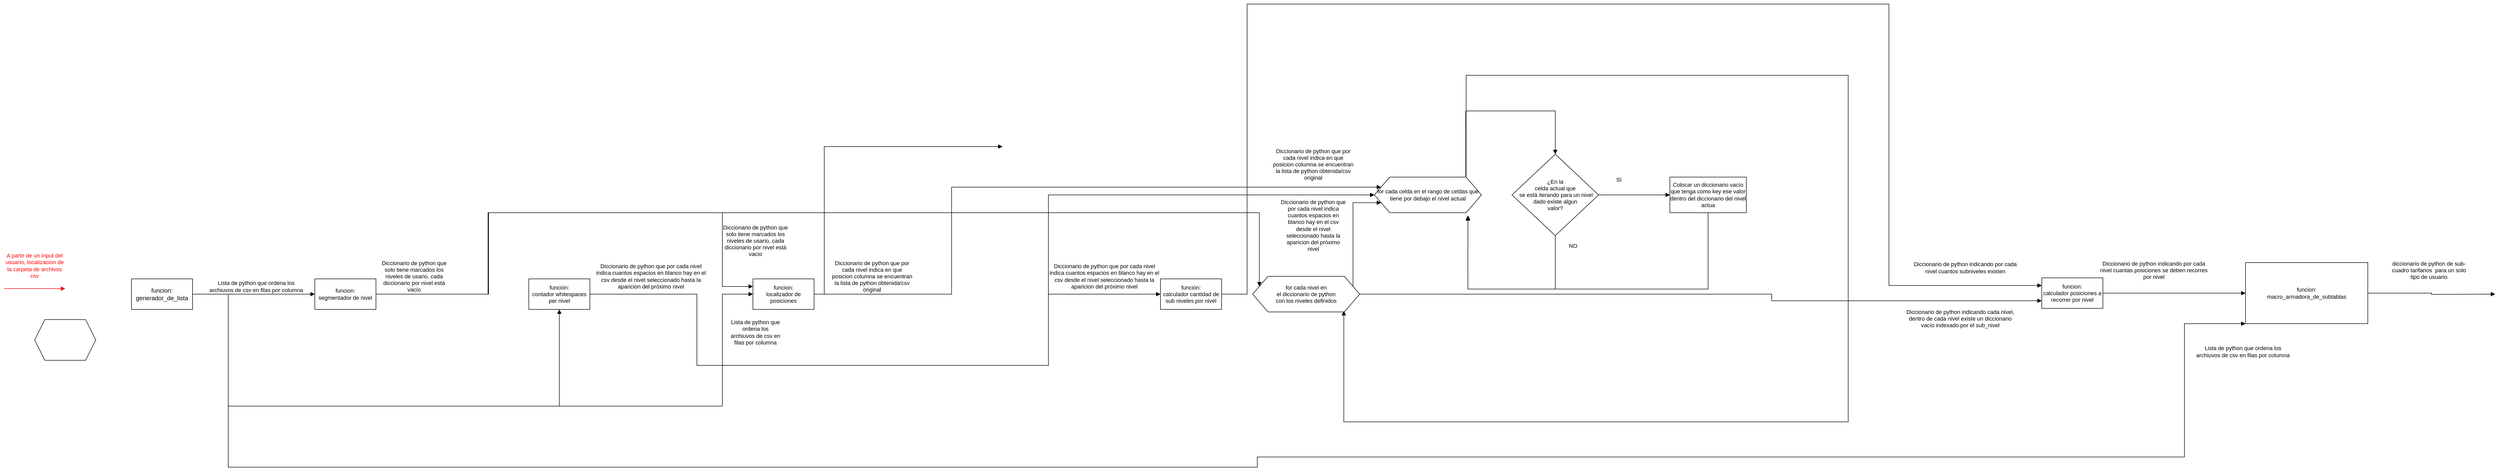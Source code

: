 <mxfile version="21.3.6" type="github">
  <diagram name="Página-1" id="Urwu7qwTcOLkvCBN5Y3i">
    <mxGraphModel dx="903" dy="1714" grid="1" gridSize="10" guides="1" tooltips="1" connect="1" arrows="1" fold="1" page="1" pageScale="1" pageWidth="1654" pageHeight="1169" math="0" shadow="0">
      <root>
        <mxCell id="0" />
        <mxCell id="1" parent="0" />
        <mxCell id="-mFsq0soXuWweNvaHCEV-4" style="edgeStyle=orthogonalEdgeStyle;shape=connector;rounded=0;orthogonalLoop=1;jettySize=auto;html=1;labelBackgroundColor=default;strokeColor=#FF0000;fontFamily=Helvetica;fontSize=11;fontColor=default;endArrow=block;endFill=1;" edge="1" parent="1">
          <mxGeometry relative="1" as="geometry">
            <mxPoint x="150" y="259.13" as="targetPoint" />
            <mxPoint x="30" y="259.13" as="sourcePoint" />
          </mxGeometry>
        </mxCell>
        <mxCell id="-mFsq0soXuWweNvaHCEV-6" style="edgeStyle=orthogonalEdgeStyle;shape=connector;rounded=0;orthogonalLoop=1;jettySize=auto;html=1;labelBackgroundColor=default;strokeColor=default;fontFamily=Helvetica;fontSize=11;fontColor=default;endArrow=block;endFill=1;" edge="1" parent="1" source="-mFsq0soXuWweNvaHCEV-1" target="-mFsq0soXuWweNvaHCEV-8">
          <mxGeometry relative="1" as="geometry">
            <mxPoint x="710" y="270" as="targetPoint" />
          </mxGeometry>
        </mxCell>
        <mxCell id="-mFsq0soXuWweNvaHCEV-11" style="edgeStyle=orthogonalEdgeStyle;shape=connector;rounded=0;orthogonalLoop=1;jettySize=auto;html=1;labelBackgroundColor=default;strokeColor=default;fontFamily=Helvetica;fontSize=11;fontColor=default;endArrow=block;endFill=1;" edge="1" parent="1" source="-mFsq0soXuWweNvaHCEV-1" target="-mFsq0soXuWweNvaHCEV-13">
          <mxGeometry relative="1" as="geometry">
            <mxPoint x="960" y="460" as="targetPoint" />
            <Array as="points">
              <mxPoint x="470" y="270" />
              <mxPoint x="470" y="490" />
              <mxPoint x="1120" y="490" />
            </Array>
          </mxGeometry>
        </mxCell>
        <mxCell id="-mFsq0soXuWweNvaHCEV-17" style="edgeStyle=orthogonalEdgeStyle;shape=connector;rounded=0;orthogonalLoop=1;jettySize=auto;html=1;labelBackgroundColor=default;strokeColor=default;fontFamily=Helvetica;fontSize=11;fontColor=default;endArrow=block;endFill=1;entryX=0;entryY=0.5;entryDx=0;entryDy=0;" edge="1" parent="1" source="-mFsq0soXuWweNvaHCEV-1" target="-mFsq0soXuWweNvaHCEV-16">
          <mxGeometry relative="1" as="geometry">
            <mxPoint x="1470" y="360" as="targetPoint" />
            <Array as="points">
              <mxPoint x="470" y="270" />
              <mxPoint x="470" y="490" />
              <mxPoint x="1440" y="490" />
              <mxPoint x="1440" y="270" />
            </Array>
          </mxGeometry>
        </mxCell>
        <mxCell id="-mFsq0soXuWweNvaHCEV-52" style="edgeStyle=orthogonalEdgeStyle;shape=connector;rounded=0;orthogonalLoop=1;jettySize=auto;html=1;labelBackgroundColor=default;strokeColor=default;fontFamily=Helvetica;fontSize=11;fontColor=default;endArrow=block;endFill=1;entryX=0;entryY=1;entryDx=0;entryDy=0;" edge="1" parent="1" source="-mFsq0soXuWweNvaHCEV-1" target="-mFsq0soXuWweNvaHCEV-49">
          <mxGeometry relative="1" as="geometry">
            <mxPoint x="2772.286" y="560" as="targetPoint" />
            <Array as="points">
              <mxPoint x="470" y="270" />
              <mxPoint x="470" y="610" />
              <mxPoint x="2490" y="610" />
              <mxPoint x="2490" y="590" />
              <mxPoint x="4310" y="590" />
              <mxPoint x="4310" y="328" />
            </Array>
          </mxGeometry>
        </mxCell>
        <mxCell id="-mFsq0soXuWweNvaHCEV-1" value="funcion:&lt;br&gt;generador_de_lista" style="rounded=0;whiteSpace=wrap;html=1;" vertex="1" parent="1">
          <mxGeometry x="280" y="240" width="120" height="60" as="geometry" />
        </mxCell>
        <mxCell id="-mFsq0soXuWweNvaHCEV-5" value="A partir de un input del usuario, localizacion de la carpeta de archivos csv" style="text;html=1;strokeColor=none;fillColor=none;align=center;verticalAlign=middle;whiteSpace=wrap;rounded=0;fontSize=11;fontFamily=Helvetica;fontColor=#FF0000;" vertex="1" parent="1">
          <mxGeometry x="30" y="199.13" width="120" height="30" as="geometry" />
        </mxCell>
        <mxCell id="-mFsq0soXuWweNvaHCEV-7" value="Lista de python que ordena los archiuvos de csv en filas por columna" style="text;html=1;strokeColor=none;fillColor=none;align=center;verticalAlign=middle;whiteSpace=wrap;rounded=0;fontSize=11;fontFamily=Helvetica;fontColor=default;" vertex="1" parent="1">
          <mxGeometry x="430" y="240" width="190" height="30" as="geometry" />
        </mxCell>
        <mxCell id="-mFsq0soXuWweNvaHCEV-10" style="edgeStyle=orthogonalEdgeStyle;shape=connector;rounded=0;orthogonalLoop=1;jettySize=auto;html=1;labelBackgroundColor=default;strokeColor=default;fontFamily=Helvetica;fontSize=11;fontColor=default;endArrow=block;endFill=1;entryX=0;entryY=0.25;entryDx=0;entryDy=0;" edge="1" parent="1" source="-mFsq0soXuWweNvaHCEV-8" target="-mFsq0soXuWweNvaHCEV-16">
          <mxGeometry relative="1" as="geometry">
            <mxPoint x="1480" y="130" as="targetPoint" />
            <Array as="points">
              <mxPoint x="980" y="270" />
              <mxPoint x="980" y="110" />
              <mxPoint x="1440" y="110" />
              <mxPoint x="1440" y="255" />
            </Array>
          </mxGeometry>
        </mxCell>
        <mxCell id="-mFsq0soXuWweNvaHCEV-25" style="edgeStyle=orthogonalEdgeStyle;shape=connector;rounded=0;orthogonalLoop=1;jettySize=auto;html=1;labelBackgroundColor=default;strokeColor=default;fontFamily=Helvetica;fontSize=11;fontColor=default;endArrow=block;endFill=1;entryX=0;entryY=0.25;entryDx=0;entryDy=0;" edge="1" parent="1" source="-mFsq0soXuWweNvaHCEV-8" target="-mFsq0soXuWweNvaHCEV-24">
          <mxGeometry relative="1" as="geometry">
            <mxPoint x="2480" y="110" as="targetPoint" />
            <Array as="points">
              <mxPoint x="981" y="270" />
              <mxPoint x="981" y="110" />
              <mxPoint x="2494" y="110" />
            </Array>
          </mxGeometry>
        </mxCell>
        <mxCell id="-mFsq0soXuWweNvaHCEV-8" value="funcion:&lt;br&gt;segmentador de nivel" style="rounded=0;whiteSpace=wrap;html=1;fontFamily=Helvetica;fontSize=11;fontColor=default;" vertex="1" parent="1">
          <mxGeometry x="640" y="240" width="120" height="60" as="geometry" />
        </mxCell>
        <mxCell id="-mFsq0soXuWweNvaHCEV-9" value="Diccionario de python que solo tiene marcados los niveles de usario, cada diccionario por nivel está vacío" style="text;html=1;strokeColor=none;fillColor=none;align=center;verticalAlign=middle;whiteSpace=wrap;rounded=0;fontSize=11;fontFamily=Helvetica;fontColor=default;" vertex="1" parent="1">
          <mxGeometry x="760" y="220" width="150" height="30" as="geometry" />
        </mxCell>
        <mxCell id="-mFsq0soXuWweNvaHCEV-12" value="" style="shape=hexagon;perimeter=hexagonPerimeter2;whiteSpace=wrap;html=1;fixedSize=1;fontFamily=Helvetica;fontSize=11;fontColor=default;" vertex="1" parent="1">
          <mxGeometry x="90" y="320" width="120" height="80" as="geometry" />
        </mxCell>
        <mxCell id="-mFsq0soXuWweNvaHCEV-14" style="edgeStyle=orthogonalEdgeStyle;shape=connector;rounded=0;orthogonalLoop=1;jettySize=auto;html=1;labelBackgroundColor=default;strokeColor=default;fontFamily=Helvetica;fontSize=11;fontColor=default;endArrow=block;endFill=1;entryX=0;entryY=0.5;entryDx=0;entryDy=0;" edge="1" parent="1" source="-mFsq0soXuWweNvaHCEV-13" target="-mFsq0soXuWweNvaHCEV-20">
          <mxGeometry relative="1" as="geometry">
            <mxPoint x="1690" y="400" as="targetPoint" />
            <Array as="points">
              <mxPoint x="1390" y="270" />
              <mxPoint x="1390" y="410" />
              <mxPoint x="2080" y="410" />
              <mxPoint x="2080" y="270" />
            </Array>
          </mxGeometry>
        </mxCell>
        <mxCell id="-mFsq0soXuWweNvaHCEV-28" style="edgeStyle=orthogonalEdgeStyle;shape=connector;rounded=0;orthogonalLoop=1;jettySize=auto;html=1;labelBackgroundColor=default;strokeColor=default;fontFamily=Helvetica;fontSize=11;fontColor=default;endArrow=block;endFill=1;entryX=0;entryY=0.5;entryDx=0;entryDy=0;" edge="1" parent="1" source="-mFsq0soXuWweNvaHCEV-13" target="-mFsq0soXuWweNvaHCEV-27">
          <mxGeometry relative="1" as="geometry">
            <mxPoint x="2080" y="440" as="targetPoint" />
            <Array as="points">
              <mxPoint x="1390" y="270" />
              <mxPoint x="1390" y="410" />
              <mxPoint x="2080" y="410" />
              <mxPoint x="2080" y="75" />
            </Array>
          </mxGeometry>
        </mxCell>
        <mxCell id="-mFsq0soXuWweNvaHCEV-13" value="función:&lt;br&gt;contador whitespaces per nivel" style="rounded=0;whiteSpace=wrap;html=1;fontFamily=Helvetica;fontSize=11;fontColor=default;" vertex="1" parent="1">
          <mxGeometry x="1060" y="240" width="120" height="60" as="geometry" />
        </mxCell>
        <mxCell id="-mFsq0soXuWweNvaHCEV-15" value="Diccionario de python que por cada nivel indica cuantos espacios en blanco hay en el csv desde el nivel seleccionado hasta la aparicion del próximo nivel" style="text;html=1;strokeColor=none;fillColor=none;align=center;verticalAlign=middle;whiteSpace=wrap;rounded=0;fontSize=11;fontFamily=Helvetica;fontColor=default;" vertex="1" parent="1">
          <mxGeometry x="1190" y="220" width="220" height="30" as="geometry" />
        </mxCell>
        <mxCell id="-mFsq0soXuWweNvaHCEV-22" style="edgeStyle=orthogonalEdgeStyle;shape=connector;rounded=0;orthogonalLoop=1;jettySize=auto;html=1;labelBackgroundColor=default;strokeColor=default;fontFamily=Helvetica;fontSize=11;fontColor=default;endArrow=block;endFill=1;entryX=0;entryY=0.25;entryDx=0;entryDy=0;" edge="1" parent="1" source="-mFsq0soXuWweNvaHCEV-16" target="-mFsq0soXuWweNvaHCEV-27">
          <mxGeometry relative="1" as="geometry">
            <mxPoint x="2050" y="-80" as="targetPoint" />
            <Array as="points">
              <mxPoint x="1890" y="270" />
              <mxPoint x="1890" y="60" />
            </Array>
          </mxGeometry>
        </mxCell>
        <mxCell id="-mFsq0soXuWweNvaHCEV-56" style="edgeStyle=orthogonalEdgeStyle;shape=connector;rounded=0;orthogonalLoop=1;jettySize=auto;html=1;labelBackgroundColor=default;strokeColor=default;fontFamily=Helvetica;fontSize=11;fontColor=default;endArrow=block;endFill=1;" edge="1" parent="1" source="-mFsq0soXuWweNvaHCEV-16">
          <mxGeometry relative="1" as="geometry">
            <mxPoint x="1990" y="-20" as="targetPoint" />
            <Array as="points">
              <mxPoint x="1640" y="270" />
              <mxPoint x="1640" y="-20" />
            </Array>
          </mxGeometry>
        </mxCell>
        <mxCell id="-mFsq0soXuWweNvaHCEV-16" value="funcion:&lt;br&gt;localizador de posiciones" style="rounded=0;whiteSpace=wrap;html=1;fontFamily=Helvetica;fontSize=11;fontColor=default;" vertex="1" parent="1">
          <mxGeometry x="1500" y="240" width="120" height="60" as="geometry" />
        </mxCell>
        <mxCell id="-mFsq0soXuWweNvaHCEV-18" value="Diccionario de python que solo tiene marcados los niveles de usario, cada diccionario por nivel está vacío" style="text;html=1;strokeColor=none;fillColor=none;align=center;verticalAlign=middle;whiteSpace=wrap;rounded=0;fontSize=11;fontFamily=Helvetica;fontColor=default;" vertex="1" parent="1">
          <mxGeometry x="1430" y="150" width="150" height="30" as="geometry" />
        </mxCell>
        <mxCell id="-mFsq0soXuWweNvaHCEV-19" value="Lista de python que ordena los archiuvos de csv en filas por columna" style="text;html=1;strokeColor=none;fillColor=none;align=center;verticalAlign=middle;whiteSpace=wrap;rounded=0;fontSize=11;fontFamily=Helvetica;fontColor=default;" vertex="1" parent="1">
          <mxGeometry x="1455" y="330" width="100" height="30" as="geometry" />
        </mxCell>
        <mxCell id="-mFsq0soXuWweNvaHCEV-44" style="edgeStyle=orthogonalEdgeStyle;shape=connector;rounded=0;orthogonalLoop=1;jettySize=auto;html=1;labelBackgroundColor=default;strokeColor=default;fontFamily=Helvetica;fontSize=11;fontColor=default;endArrow=block;endFill=1;entryX=0;entryY=0.25;entryDx=0;entryDy=0;" edge="1" parent="1" source="-mFsq0soXuWweNvaHCEV-20" target="-mFsq0soXuWweNvaHCEV-43">
          <mxGeometry relative="1" as="geometry">
            <mxPoint x="3830" y="220" as="targetPoint" />
            <Array as="points">
              <mxPoint x="2470" y="270" />
              <mxPoint x="2470" y="-300" />
              <mxPoint x="3730" y="-300" />
              <mxPoint x="3730" y="253" />
            </Array>
          </mxGeometry>
        </mxCell>
        <mxCell id="-mFsq0soXuWweNvaHCEV-20" value="función:&lt;br&gt;calculador cantidad de sub niveles por nivel" style="rounded=0;whiteSpace=wrap;html=1;fontFamily=Helvetica;fontSize=11;fontColor=default;" vertex="1" parent="1">
          <mxGeometry x="2300" y="240" width="120" height="60" as="geometry" />
        </mxCell>
        <mxCell id="-mFsq0soXuWweNvaHCEV-21" value="Diccionario de python que por cada nivel indica cuantos espacios en blanco hay en el csv desde el nivel seleccionado hasta la aparicion del próximo nivel" style="text;html=1;strokeColor=none;fillColor=none;align=center;verticalAlign=middle;whiteSpace=wrap;rounded=0;fontSize=11;fontFamily=Helvetica;fontColor=default;" vertex="1" parent="1">
          <mxGeometry x="2080" y="220" width="220" height="30" as="geometry" />
        </mxCell>
        <mxCell id="-mFsq0soXuWweNvaHCEV-23" value="Diccionario de python que por cada nivel indica en que posicion columna se encuentran la lista de python obtenida/csv original" style="text;html=1;strokeColor=none;fillColor=none;align=center;verticalAlign=middle;whiteSpace=wrap;rounded=0;fontSize=11;fontFamily=Helvetica;fontColor=default;" vertex="1" parent="1">
          <mxGeometry x="1654" y="220" width="160" height="30" as="geometry" />
        </mxCell>
        <mxCell id="-mFsq0soXuWweNvaHCEV-26" style="edgeStyle=orthogonalEdgeStyle;shape=connector;rounded=0;orthogonalLoop=1;jettySize=auto;html=1;exitX=1;exitY=0.25;exitDx=0;exitDy=0;labelBackgroundColor=default;strokeColor=default;fontFamily=Helvetica;fontSize=11;fontColor=default;endArrow=block;endFill=1;entryX=0;entryY=0.75;entryDx=0;entryDy=0;" edge="1" parent="1" source="-mFsq0soXuWweNvaHCEV-24" target="-mFsq0soXuWweNvaHCEV-27">
          <mxGeometry relative="1" as="geometry">
            <mxPoint x="2678" y="110" as="targetPoint" />
            <Array as="points">
              <mxPoint x="2678" y="90" />
            </Array>
          </mxGeometry>
        </mxCell>
        <mxCell id="-mFsq0soXuWweNvaHCEV-40" style="edgeStyle=orthogonalEdgeStyle;shape=connector;rounded=0;orthogonalLoop=1;jettySize=auto;html=1;labelBackgroundColor=default;strokeColor=default;fontFamily=Helvetica;fontSize=11;fontColor=default;endArrow=block;endFill=1;entryX=0;entryY=0.75;entryDx=0;entryDy=0;" edge="1" parent="1" source="-mFsq0soXuWweNvaHCEV-24" target="-mFsq0soXuWweNvaHCEV-43">
          <mxGeometry relative="1" as="geometry">
            <mxPoint x="3890" y="280" as="targetPoint" />
            <Array as="points">
              <mxPoint x="3500" y="270" />
              <mxPoint x="3500" y="283" />
            </Array>
          </mxGeometry>
        </mxCell>
        <mxCell id="-mFsq0soXuWweNvaHCEV-24" value="for cada nivel en &lt;br&gt;el diccionario de python &lt;br&gt;con los niveles definidos" style="shape=hexagon;perimeter=hexagonPerimeter2;whiteSpace=wrap;html=1;fixedSize=1;fontFamily=Helvetica;fontSize=11;fontColor=default;size=30;" vertex="1" parent="1">
          <mxGeometry x="2481" y="235" width="210" height="70" as="geometry" />
        </mxCell>
        <mxCell id="-mFsq0soXuWweNvaHCEV-36" style="edgeStyle=orthogonalEdgeStyle;shape=connector;rounded=0;orthogonalLoop=1;jettySize=auto;html=1;labelBackgroundColor=default;strokeColor=default;fontFamily=Helvetica;fontSize=11;fontColor=default;endArrow=block;endFill=1;exitX=0.854;exitY=-0.019;exitDx=0;exitDy=0;exitPerimeter=0;entryX=0.5;entryY=0;entryDx=0;entryDy=0;" edge="1" parent="1" source="-mFsq0soXuWweNvaHCEV-27" target="-mFsq0soXuWweNvaHCEV-29">
          <mxGeometry relative="1" as="geometry">
            <mxPoint x="3000" y="-80" as="targetPoint" />
            <Array as="points">
              <mxPoint x="2899" y="-90" />
              <mxPoint x="3075" y="-90" />
            </Array>
          </mxGeometry>
        </mxCell>
        <mxCell id="-mFsq0soXuWweNvaHCEV-41" style="edgeStyle=orthogonalEdgeStyle;shape=connector;rounded=0;orthogonalLoop=1;jettySize=auto;html=1;labelBackgroundColor=default;strokeColor=default;fontFamily=Helvetica;fontSize=11;fontColor=default;endArrow=block;endFill=1;entryX=0.852;entryY=0.973;entryDx=0;entryDy=0;entryPerimeter=0;" edge="1" parent="1" source="-mFsq0soXuWweNvaHCEV-27" target="-mFsq0soXuWweNvaHCEV-24">
          <mxGeometry relative="1" as="geometry">
            <mxPoint x="3590" y="521.333" as="targetPoint" />
            <Array as="points">
              <mxPoint x="2900" y="-160" />
              <mxPoint x="3650" y="-160" />
              <mxPoint x="3650" y="521" />
              <mxPoint x="2660" y="521" />
            </Array>
          </mxGeometry>
        </mxCell>
        <mxCell id="-mFsq0soXuWweNvaHCEV-27" value="for cada celda en el rango de celdas que tiene por debajo el nivel actual" style="shape=hexagon;perimeter=hexagonPerimeter2;whiteSpace=wrap;html=1;fixedSize=1;fontFamily=Helvetica;fontSize=11;fontColor=default;size=30;" vertex="1" parent="1">
          <mxGeometry x="2720" y="40" width="210" height="70" as="geometry" />
        </mxCell>
        <mxCell id="-mFsq0soXuWweNvaHCEV-31" style="edgeStyle=orthogonalEdgeStyle;shape=connector;rounded=0;orthogonalLoop=1;jettySize=auto;html=1;labelBackgroundColor=default;strokeColor=default;fontFamily=Helvetica;fontSize=11;fontColor=default;endArrow=block;endFill=1;" edge="1" parent="1" source="-mFsq0soXuWweNvaHCEV-29" target="-mFsq0soXuWweNvaHCEV-33">
          <mxGeometry relative="1" as="geometry">
            <mxPoint x="3280" y="75" as="targetPoint" />
          </mxGeometry>
        </mxCell>
        <mxCell id="-mFsq0soXuWweNvaHCEV-32" style="edgeStyle=orthogonalEdgeStyle;shape=connector;rounded=0;orthogonalLoop=1;jettySize=auto;html=1;labelBackgroundColor=default;strokeColor=default;fontFamily=Helvetica;fontSize=11;fontColor=default;endArrow=block;endFill=1;entryX=0.874;entryY=1.077;entryDx=0;entryDy=0;entryPerimeter=0;" edge="1" parent="1" source="-mFsq0soXuWweNvaHCEV-29" target="-mFsq0soXuWweNvaHCEV-27">
          <mxGeometry relative="1" as="geometry">
            <mxPoint x="3050" y="320" as="targetPoint" />
            <Array as="points">
              <mxPoint x="3075" y="260" />
              <mxPoint x="2903" y="260" />
            </Array>
          </mxGeometry>
        </mxCell>
        <mxCell id="-mFsq0soXuWweNvaHCEV-29" value="¿En la &lt;br&gt;celda actual que&lt;br&gt;&amp;nbsp;se está iterando para un nivel dado existe algun &lt;br&gt;valor?" style="rhombus;whiteSpace=wrap;html=1;fontFamily=Helvetica;fontSize=11;fontColor=default;" vertex="1" parent="1">
          <mxGeometry x="2990" y="-5" width="170" height="160" as="geometry" />
        </mxCell>
        <mxCell id="-mFsq0soXuWweNvaHCEV-39" style="edgeStyle=orthogonalEdgeStyle;shape=connector;rounded=0;orthogonalLoop=1;jettySize=auto;html=1;labelBackgroundColor=default;strokeColor=default;fontFamily=Helvetica;fontSize=11;fontColor=default;endArrow=block;endFill=1;entryX=0.874;entryY=1.1;entryDx=0;entryDy=0;entryPerimeter=0;" edge="1" parent="1" source="-mFsq0soXuWweNvaHCEV-33" target="-mFsq0soXuWweNvaHCEV-27">
          <mxGeometry relative="1" as="geometry">
            <mxPoint x="3320" y="330" as="targetPoint" />
            <Array as="points">
              <mxPoint x="3375" y="260" />
              <mxPoint x="2903" y="260" />
            </Array>
          </mxGeometry>
        </mxCell>
        <mxCell id="-mFsq0soXuWweNvaHCEV-33" value="Colocar un diccionario vacío que tenga como key ese valor dentro del diccionario del nivel actua" style="rounded=0;whiteSpace=wrap;html=1;fontFamily=Helvetica;fontSize=11;fontColor=default;" vertex="1" parent="1">
          <mxGeometry x="3300" y="40" width="150" height="70" as="geometry" />
        </mxCell>
        <mxCell id="-mFsq0soXuWweNvaHCEV-34" value="SI" style="text;html=1;strokeColor=none;fillColor=none;align=center;verticalAlign=middle;whiteSpace=wrap;rounded=0;fontSize=11;fontFamily=Helvetica;fontColor=default;" vertex="1" parent="1">
          <mxGeometry x="3170" y="30" width="60" height="30" as="geometry" />
        </mxCell>
        <mxCell id="-mFsq0soXuWweNvaHCEV-37" value="NO" style="text;html=1;strokeColor=none;fillColor=none;align=center;verticalAlign=middle;whiteSpace=wrap;rounded=0;fontSize=11;fontFamily=Helvetica;fontColor=default;" vertex="1" parent="1">
          <mxGeometry x="3080" y="160" width="60" height="30" as="geometry" />
        </mxCell>
        <mxCell id="-mFsq0soXuWweNvaHCEV-42" value="Diccionario de python indicando cada nivel, dentro de cada nivel existe un diccionario vacío indexado por el sub_nivel" style="text;html=1;strokeColor=none;fillColor=none;align=center;verticalAlign=middle;whiteSpace=wrap;rounded=0;fontSize=11;fontFamily=Helvetica;fontColor=default;" vertex="1" parent="1">
          <mxGeometry x="3760" y="303" width="220" height="30" as="geometry" />
        </mxCell>
        <mxCell id="-mFsq0soXuWweNvaHCEV-50" style="edgeStyle=orthogonalEdgeStyle;shape=connector;rounded=0;orthogonalLoop=1;jettySize=auto;html=1;entryX=0;entryY=0.5;entryDx=0;entryDy=0;labelBackgroundColor=default;strokeColor=default;fontFamily=Helvetica;fontSize=11;fontColor=default;endArrow=block;endFill=1;" edge="1" parent="1" source="-mFsq0soXuWweNvaHCEV-43" target="-mFsq0soXuWweNvaHCEV-49">
          <mxGeometry relative="1" as="geometry" />
        </mxCell>
        <mxCell id="-mFsq0soXuWweNvaHCEV-43" value="funcion:&lt;br&gt;calculador posiciones a recorrer por nivel" style="rounded=0;whiteSpace=wrap;html=1;fontFamily=Helvetica;fontSize=11;fontColor=default;" vertex="1" parent="1">
          <mxGeometry x="4030" y="238" width="120" height="60" as="geometry" />
        </mxCell>
        <mxCell id="-mFsq0soXuWweNvaHCEV-46" value="Diccionario de python indicando por cada nivel cuantos subniveles existen" style="text;html=1;strokeColor=none;fillColor=none;align=center;verticalAlign=middle;whiteSpace=wrap;rounded=0;fontSize=11;fontFamily=Helvetica;fontColor=default;" vertex="1" parent="1">
          <mxGeometry x="3770" y="203" width="220" height="30" as="geometry" />
        </mxCell>
        <mxCell id="-mFsq0soXuWweNvaHCEV-47" value="Diccionario de python que por cada nivel indica en que posicion columna se encuentran la lista de python obtenida/csv original" style="text;html=1;strokeColor=none;fillColor=none;align=center;verticalAlign=middle;whiteSpace=wrap;rounded=0;fontSize=11;fontFamily=Helvetica;fontColor=default;" vertex="1" parent="1">
          <mxGeometry x="2520" width="160" height="30" as="geometry" />
        </mxCell>
        <mxCell id="-mFsq0soXuWweNvaHCEV-48" value="Diccionario de python que por cada nivel indica cuantos espacios en blanco hay en el csv desde el nivel seleccionado hasta la aparicion del próximo nivel" style="text;html=1;strokeColor=none;fillColor=none;align=center;verticalAlign=middle;whiteSpace=wrap;rounded=0;fontSize=11;fontFamily=Helvetica;fontColor=default;" vertex="1" parent="1">
          <mxGeometry x="2535" y="120" width="130" height="30" as="geometry" />
        </mxCell>
        <mxCell id="-mFsq0soXuWweNvaHCEV-53" style="edgeStyle=orthogonalEdgeStyle;shape=connector;rounded=0;orthogonalLoop=1;jettySize=auto;html=1;labelBackgroundColor=default;strokeColor=default;fontFamily=Helvetica;fontSize=11;fontColor=default;endArrow=block;endFill=1;" edge="1" parent="1" source="-mFsq0soXuWweNvaHCEV-49">
          <mxGeometry relative="1" as="geometry">
            <mxPoint x="4920" y="270" as="targetPoint" />
          </mxGeometry>
        </mxCell>
        <mxCell id="-mFsq0soXuWweNvaHCEV-49" value="funcion:&lt;br&gt;macro_armadora_de_subtablas" style="rounded=0;whiteSpace=wrap;html=1;fontFamily=Helvetica;fontSize=11;fontColor=default;" vertex="1" parent="1">
          <mxGeometry x="4430" y="208" width="240" height="120" as="geometry" />
        </mxCell>
        <mxCell id="-mFsq0soXuWweNvaHCEV-51" value="Diccionario de python indicando por cada nivel cuantas posiciones se deben recorres por nivel" style="text;html=1;strokeColor=none;fillColor=none;align=center;verticalAlign=middle;whiteSpace=wrap;rounded=0;fontSize=11;fontFamily=Helvetica;fontColor=default;" vertex="1" parent="1">
          <mxGeometry x="4140" y="208" width="220" height="30" as="geometry" />
        </mxCell>
        <mxCell id="-mFsq0soXuWweNvaHCEV-54" value="diccionario de python de sub-cuadro tarifarios&amp;nbsp; para un solo tipo de usuario" style="text;html=1;strokeColor=none;fillColor=none;align=center;verticalAlign=middle;whiteSpace=wrap;rounded=0;fontSize=11;fontFamily=Helvetica;fontColor=default;" vertex="1" parent="1">
          <mxGeometry x="4710" y="208" width="160" height="30" as="geometry" />
        </mxCell>
        <mxCell id="-mFsq0soXuWweNvaHCEV-55" value="Lista de python que ordena los archiuvos de csv en filas por columna" style="text;html=1;strokeColor=none;fillColor=none;align=center;verticalAlign=middle;whiteSpace=wrap;rounded=0;fontSize=11;fontFamily=Helvetica;fontColor=default;" vertex="1" parent="1">
          <mxGeometry x="4330" y="368" width="190" height="30" as="geometry" />
        </mxCell>
      </root>
    </mxGraphModel>
  </diagram>
</mxfile>
